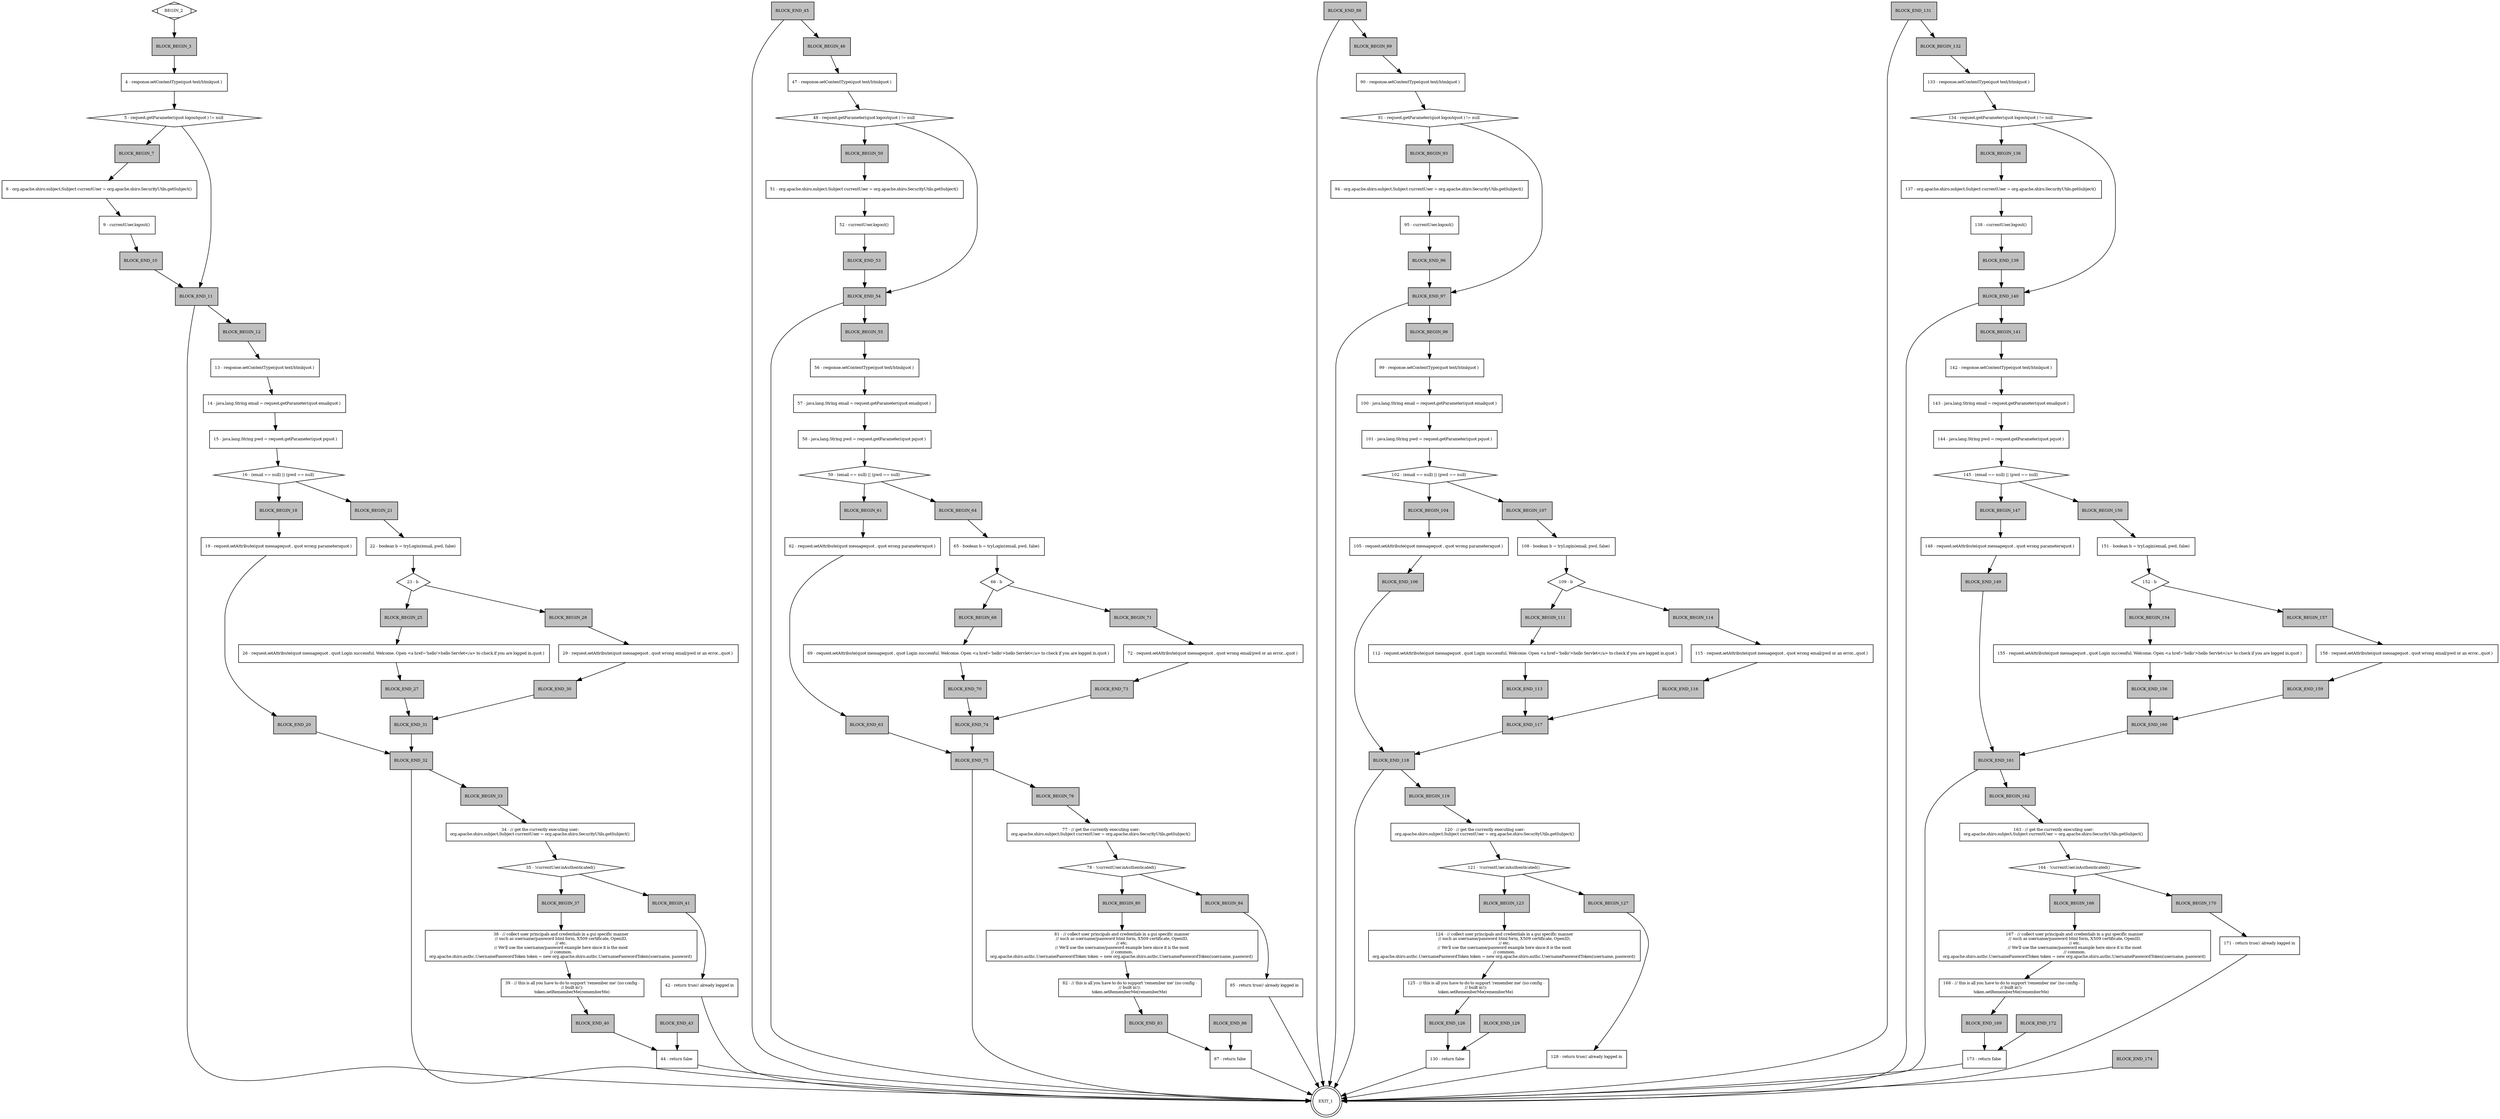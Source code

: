 digraph null { 
node [fontsize = 8];
1 [shape=Mdiamond, label="BEGIN_2 "];
2 [shape=rectangle, style=filled, fillcolor=gray, label="BLOCK_BEGIN_3 "];
3 [shape=rectangle, label="4 - response.setContentType(quot text/htmlquot ) "];
4 [shape=diamond, label="5 - request.getParameter(quot logoutquot ) != null "];
5 [shape=rectangle, style=filled, fillcolor=gray, label="BLOCK_BEGIN_7 "];
6 [shape=rectangle, label="8 - org.apache.shiro.subject.Subject currentUser = org.apache.shiro.SecurityUtils.getSubject() "];
7 [shape=rectangle, label="9 - currentUser.logout() "];
8 [shape=rectangle, style=filled, fillcolor=gray, label="BLOCK_END_10 "];
9 [shape=rectangle, style=filled, fillcolor=gray, label="BLOCK_END_11 "];
10 [shape=doublecircle, label="EXIT_1 "];
11 [shape=rectangle, style=filled, fillcolor=gray, label="BLOCK_BEGIN_12 "];
12 [shape=rectangle, label="13 - response.setContentType(quot text/htmlquot ) "];
13 [shape=rectangle, label="14 - java.lang.String email = request.getParameter(quot emailquot ) "];
14 [shape=rectangle, label="15 - java.lang.String pwd = request.getParameter(quot pquot ) "];
15 [shape=diamond, label="16 - (email == null) || (pwd == null) "];
16 [shape=rectangle, style=filled, fillcolor=gray, label="BLOCK_BEGIN_18 "];
17 [shape=rectangle, label="19 - request.setAttribute(quot messagequot , quot wrong parametersquot ) "];
18 [shape=rectangle, style=filled, fillcolor=gray, label="BLOCK_END_20 "];
19 [shape=rectangle, style=filled, fillcolor=gray, label="BLOCK_BEGIN_21 "];
20 [shape=rectangle, label="22 - boolean b = tryLogin(email, pwd, false) "];
21 [shape=diamond, label="23 - b "];
22 [shape=rectangle, style=filled, fillcolor=gray, label="BLOCK_BEGIN_25 "];
23 [shape=rectangle, label="26 - request.setAttribute(quot messagequot , quot Login successful. Welcome. Open <a href='hello'>hello Servlet</a> to check if you are logged in.quot ) "];
24 [shape=rectangle, style=filled, fillcolor=gray, label="BLOCK_END_27 "];
25 [shape=rectangle, style=filled, fillcolor=gray, label="BLOCK_BEGIN_28 "];
26 [shape=rectangle, label="29 - request.setAttribute(quot messagequot , quot wrong email/pwd or an error...quot ) "];
27 [shape=rectangle, style=filled, fillcolor=gray, label="BLOCK_END_30 "];
28 [shape=rectangle, style=filled, fillcolor=gray, label="BLOCK_END_31 "];
29 [shape=rectangle, style=filled, fillcolor=gray, label="BLOCK_END_32 "];
30 [shape=rectangle, style=filled, fillcolor=gray, label="BLOCK_BEGIN_33 "];
31 [shape=rectangle, label="34 - // get the currently executing user:
org.apache.shiro.subject.Subject currentUser = org.apache.shiro.SecurityUtils.getSubject() "];
32 [shape=diamond, label="35 - !currentUser.isAuthenticated() "];
33 [shape=rectangle, style=filled, fillcolor=gray, label="BLOCK_BEGIN_37 "];
34 [shape=rectangle, label="38 - // collect user principals and credentials in a gui specific manner
// such as username/password html form, X509 certificate, OpenID,
// etc.
// We'll use the username/password example here since it is the most
// common.
org.apache.shiro.authc.UsernamePasswordToken token = new org.apache.shiro.authc.UsernamePasswordToken(username, password) "];
35 [shape=rectangle, label="39 - // this is all you have to do to support 'remember me' (no config -
// built in!):
token.setRememberMe(rememberMe) "];
36 [shape=rectangle, style=filled, fillcolor=gray, label="BLOCK_END_40 "];
37 [shape=rectangle, style=filled, fillcolor=gray, label="BLOCK_BEGIN_41 "];
38 [shape=rectangle, label="42 - return true// already logged in
 "];
39 [shape=rectangle, style=filled, fillcolor=gray, label="BLOCK_END_43 "];
40 [shape=rectangle, label="44 - return false "];
41 [shape=rectangle, style=filled, fillcolor=gray, label="BLOCK_END_45 "];
42 [shape=rectangle, style=filled, fillcolor=gray, label="BLOCK_BEGIN_46 "];
43 [shape=rectangle, label="47 - response.setContentType(quot text/htmlquot ) "];
44 [shape=diamond, label="48 - request.getParameter(quot logoutquot ) != null "];
45 [shape=rectangle, style=filled, fillcolor=gray, label="BLOCK_BEGIN_50 "];
46 [shape=rectangle, label="51 - org.apache.shiro.subject.Subject currentUser = org.apache.shiro.SecurityUtils.getSubject() "];
47 [shape=rectangle, label="52 - currentUser.logout() "];
48 [shape=rectangle, style=filled, fillcolor=gray, label="BLOCK_END_53 "];
49 [shape=rectangle, style=filled, fillcolor=gray, label="BLOCK_END_54 "];
50 [shape=rectangle, style=filled, fillcolor=gray, label="BLOCK_BEGIN_55 "];
51 [shape=rectangle, label="56 - response.setContentType(quot text/htmlquot ) "];
52 [shape=rectangle, label="57 - java.lang.String email = request.getParameter(quot emailquot ) "];
53 [shape=rectangle, label="58 - java.lang.String pwd = request.getParameter(quot pquot ) "];
54 [shape=diamond, label="59 - (email == null) || (pwd == null) "];
55 [shape=rectangle, style=filled, fillcolor=gray, label="BLOCK_BEGIN_61 "];
56 [shape=rectangle, label="62 - request.setAttribute(quot messagequot , quot wrong parametersquot ) "];
57 [shape=rectangle, style=filled, fillcolor=gray, label="BLOCK_END_63 "];
58 [shape=rectangle, style=filled, fillcolor=gray, label="BLOCK_BEGIN_64 "];
59 [shape=rectangle, label="65 - boolean b = tryLogin(email, pwd, false) "];
60 [shape=diamond, label="66 - b "];
61 [shape=rectangle, style=filled, fillcolor=gray, label="BLOCK_BEGIN_68 "];
62 [shape=rectangle, label="69 - request.setAttribute(quot messagequot , quot Login successful. Welcome. Open <a href='hello'>hello Servlet</a> to check if you are logged in.quot ) "];
63 [shape=rectangle, style=filled, fillcolor=gray, label="BLOCK_END_70 "];
64 [shape=rectangle, style=filled, fillcolor=gray, label="BLOCK_BEGIN_71 "];
65 [shape=rectangle, label="72 - request.setAttribute(quot messagequot , quot wrong email/pwd or an error...quot ) "];
66 [shape=rectangle, style=filled, fillcolor=gray, label="BLOCK_END_73 "];
67 [shape=rectangle, style=filled, fillcolor=gray, label="BLOCK_END_74 "];
68 [shape=rectangle, style=filled, fillcolor=gray, label="BLOCK_END_75 "];
69 [shape=rectangle, style=filled, fillcolor=gray, label="BLOCK_BEGIN_76 "];
70 [shape=rectangle, label="77 - // get the currently executing user:
org.apache.shiro.subject.Subject currentUser = org.apache.shiro.SecurityUtils.getSubject() "];
71 [shape=diamond, label="78 - !currentUser.isAuthenticated() "];
72 [shape=rectangle, style=filled, fillcolor=gray, label="BLOCK_BEGIN_80 "];
73 [shape=rectangle, label="81 - // collect user principals and credentials in a gui specific manner
// such as username/password html form, X509 certificate, OpenID,
// etc.
// We'll use the username/password example here since it is the most
// common.
org.apache.shiro.authc.UsernamePasswordToken token = new org.apache.shiro.authc.UsernamePasswordToken(username, password) "];
74 [shape=rectangle, label="82 - // this is all you have to do to support 'remember me' (no config -
// built in!):
token.setRememberMe(rememberMe) "];
75 [shape=rectangle, style=filled, fillcolor=gray, label="BLOCK_END_83 "];
76 [shape=rectangle, style=filled, fillcolor=gray, label="BLOCK_BEGIN_84 "];
77 [shape=rectangle, label="85 - return true// already logged in
 "];
78 [shape=rectangle, style=filled, fillcolor=gray, label="BLOCK_END_86 "];
79 [shape=rectangle, label="87 - return false "];
80 [shape=rectangle, style=filled, fillcolor=gray, label="BLOCK_END_88 "];
81 [shape=rectangle, style=filled, fillcolor=gray, label="BLOCK_BEGIN_89 "];
82 [shape=rectangle, label="90 - response.setContentType(quot text/htmlquot ) "];
83 [shape=diamond, label="91 - request.getParameter(quot logoutquot ) != null "];
84 [shape=rectangle, style=filled, fillcolor=gray, label="BLOCK_BEGIN_93 "];
85 [shape=rectangle, label="94 - org.apache.shiro.subject.Subject currentUser = org.apache.shiro.SecurityUtils.getSubject() "];
86 [shape=rectangle, label="95 - currentUser.logout() "];
87 [shape=rectangle, style=filled, fillcolor=gray, label="BLOCK_END_96 "];
88 [shape=rectangle, style=filled, fillcolor=gray, label="BLOCK_END_97 "];
89 [shape=rectangle, style=filled, fillcolor=gray, label="BLOCK_BEGIN_98 "];
90 [shape=rectangle, label="99 - response.setContentType(quot text/htmlquot ) "];
91 [shape=rectangle, label="100 - java.lang.String email = request.getParameter(quot emailquot ) "];
92 [shape=rectangle, label="101 - java.lang.String pwd = request.getParameter(quot pquot ) "];
93 [shape=diamond, label="102 - (email == null) || (pwd == null) "];
94 [shape=rectangle, style=filled, fillcolor=gray, label="BLOCK_BEGIN_104 "];
95 [shape=rectangle, label="105 - request.setAttribute(quot messagequot , quot wrong parametersquot ) "];
96 [shape=rectangle, style=filled, fillcolor=gray, label="BLOCK_END_106 "];
97 [shape=rectangle, style=filled, fillcolor=gray, label="BLOCK_BEGIN_107 "];
98 [shape=rectangle, label="108 - boolean b = tryLogin(email, pwd, false) "];
99 [shape=diamond, label="109 - b "];
100 [shape=rectangle, style=filled, fillcolor=gray, label="BLOCK_BEGIN_111 "];
101 [shape=rectangle, label="112 - request.setAttribute(quot messagequot , quot Login successful. Welcome. Open <a href='hello'>hello Servlet</a> to check if you are logged in.quot ) "];
102 [shape=rectangle, style=filled, fillcolor=gray, label="BLOCK_END_113 "];
103 [shape=rectangle, style=filled, fillcolor=gray, label="BLOCK_BEGIN_114 "];
104 [shape=rectangle, label="115 - request.setAttribute(quot messagequot , quot wrong email/pwd or an error...quot ) "];
105 [shape=rectangle, style=filled, fillcolor=gray, label="BLOCK_END_116 "];
106 [shape=rectangle, style=filled, fillcolor=gray, label="BLOCK_END_117 "];
107 [shape=rectangle, style=filled, fillcolor=gray, label="BLOCK_END_118 "];
108 [shape=rectangle, style=filled, fillcolor=gray, label="BLOCK_BEGIN_119 "];
109 [shape=rectangle, label="120 - // get the currently executing user:
org.apache.shiro.subject.Subject currentUser = org.apache.shiro.SecurityUtils.getSubject() "];
110 [shape=diamond, label="121 - !currentUser.isAuthenticated() "];
111 [shape=rectangle, style=filled, fillcolor=gray, label="BLOCK_BEGIN_123 "];
112 [shape=rectangle, label="124 - // collect user principals and credentials in a gui specific manner
// such as username/password html form, X509 certificate, OpenID,
// etc.
// We'll use the username/password example here since it is the most
// common.
org.apache.shiro.authc.UsernamePasswordToken token = new org.apache.shiro.authc.UsernamePasswordToken(username, password) "];
113 [shape=rectangle, label="125 - // this is all you have to do to support 'remember me' (no config -
// built in!):
token.setRememberMe(rememberMe) "];
114 [shape=rectangle, style=filled, fillcolor=gray, label="BLOCK_END_126 "];
115 [shape=rectangle, style=filled, fillcolor=gray, label="BLOCK_BEGIN_127 "];
116 [shape=rectangle, label="128 - return true// already logged in
 "];
117 [shape=rectangle, style=filled, fillcolor=gray, label="BLOCK_END_129 "];
118 [shape=rectangle, label="130 - return false "];
119 [shape=rectangle, style=filled, fillcolor=gray, label="BLOCK_END_131 "];
120 [shape=rectangle, style=filled, fillcolor=gray, label="BLOCK_BEGIN_132 "];
121 [shape=rectangle, label="133 - response.setContentType(quot text/htmlquot ) "];
122 [shape=diamond, label="134 - request.getParameter(quot logoutquot ) != null "];
123 [shape=rectangle, style=filled, fillcolor=gray, label="BLOCK_BEGIN_136 "];
124 [shape=rectangle, label="137 - org.apache.shiro.subject.Subject currentUser = org.apache.shiro.SecurityUtils.getSubject() "];
125 [shape=rectangle, label="138 - currentUser.logout() "];
126 [shape=rectangle, style=filled, fillcolor=gray, label="BLOCK_END_139 "];
127 [shape=rectangle, style=filled, fillcolor=gray, label="BLOCK_END_140 "];
128 [shape=rectangle, style=filled, fillcolor=gray, label="BLOCK_BEGIN_141 "];
129 [shape=rectangle, label="142 - response.setContentType(quot text/htmlquot ) "];
130 [shape=rectangle, label="143 - java.lang.String email = request.getParameter(quot emailquot ) "];
131 [shape=rectangle, label="144 - java.lang.String pwd = request.getParameter(quot pquot ) "];
132 [shape=diamond, label="145 - (email == null) || (pwd == null) "];
133 [shape=rectangle, style=filled, fillcolor=gray, label="BLOCK_BEGIN_147 "];
134 [shape=rectangle, label="148 - request.setAttribute(quot messagequot , quot wrong parametersquot ) "];
135 [shape=rectangle, style=filled, fillcolor=gray, label="BLOCK_END_149 "];
136 [shape=rectangle, style=filled, fillcolor=gray, label="BLOCK_BEGIN_150 "];
137 [shape=rectangle, label="151 - boolean b = tryLogin(email, pwd, false) "];
138 [shape=diamond, label="152 - b "];
139 [shape=rectangle, style=filled, fillcolor=gray, label="BLOCK_BEGIN_154 "];
140 [shape=rectangle, label="155 - request.setAttribute(quot messagequot , quot Login successful. Welcome. Open <a href='hello'>hello Servlet</a> to check if you are logged in.quot ) "];
141 [shape=rectangle, style=filled, fillcolor=gray, label="BLOCK_END_156 "];
142 [shape=rectangle, style=filled, fillcolor=gray, label="BLOCK_BEGIN_157 "];
143 [shape=rectangle, label="158 - request.setAttribute(quot messagequot , quot wrong email/pwd or an error...quot ) "];
144 [shape=rectangle, style=filled, fillcolor=gray, label="BLOCK_END_159 "];
145 [shape=rectangle, style=filled, fillcolor=gray, label="BLOCK_END_160 "];
146 [shape=rectangle, style=filled, fillcolor=gray, label="BLOCK_END_161 "];
147 [shape=rectangle, style=filled, fillcolor=gray, label="BLOCK_BEGIN_162 "];
148 [shape=rectangle, label="163 - // get the currently executing user:
org.apache.shiro.subject.Subject currentUser = org.apache.shiro.SecurityUtils.getSubject() "];
149 [shape=diamond, label="164 - !currentUser.isAuthenticated() "];
150 [shape=rectangle, style=filled, fillcolor=gray, label="BLOCK_BEGIN_166 "];
151 [shape=rectangle, label="167 - // collect user principals and credentials in a gui specific manner
// such as username/password html form, X509 certificate, OpenID,
// etc.
// We'll use the username/password example here since it is the most
// common.
org.apache.shiro.authc.UsernamePasswordToken token = new org.apache.shiro.authc.UsernamePasswordToken(username, password) "];
152 [shape=rectangle, label="168 - // this is all you have to do to support 'remember me' (no config -
// built in!):
token.setRememberMe(rememberMe) "];
153 [shape=rectangle, style=filled, fillcolor=gray, label="BLOCK_END_169 "];
154 [shape=rectangle, style=filled, fillcolor=gray, label="BLOCK_BEGIN_170 "];
155 [shape=rectangle, label="171 - return true// already logged in
 "];
156 [shape=rectangle, style=filled, fillcolor=gray, label="BLOCK_END_172 "];
157 [shape=rectangle, label="173 - return false "];
158 [shape=rectangle, style=filled, fillcolor=gray, label="BLOCK_END_174 "];
1 -> 2 ;
 2 -> 3 ;
 3 -> 4 ;
 4 -> 5 ;
 5 -> 6 ;
 6 -> 7 ;
 7 -> 8 ;
 9 -> 10 ;
 9 -> 11 ;
 11 -> 12 ;
 12 -> 13 ;
 13 -> 14 ;
 14 -> 15 ;
 15 -> 16 ;
 16 -> 17 ;
 17 -> 18 ;
 15 -> 19 ;
 19 -> 20 ;
 20 -> 21 ;
 21 -> 22 ;
 22 -> 23 ;
 23 -> 24 ;
 21 -> 25 ;
 25 -> 26 ;
 26 -> 27 ;
 29 -> 10 ;
 29 -> 30 ;
 30 -> 31 ;
 31 -> 32 ;
 32 -> 33 ;
 33 -> 34 ;
 34 -> 35 ;
 35 -> 36 ;
 32 -> 37 ;
 37 -> 38 ;
 38 -> 10 ;
 40 -> 10 ;
 41 -> 10 ;
 41 -> 42 ;
 42 -> 43 ;
 43 -> 44 ;
 44 -> 45 ;
 45 -> 46 ;
 46 -> 47 ;
 47 -> 48 ;
 49 -> 10 ;
 49 -> 50 ;
 50 -> 51 ;
 51 -> 52 ;
 52 -> 53 ;
 53 -> 54 ;
 54 -> 55 ;
 55 -> 56 ;
 56 -> 57 ;
 54 -> 58 ;
 58 -> 59 ;
 59 -> 60 ;
 60 -> 61 ;
 61 -> 62 ;
 62 -> 63 ;
 60 -> 64 ;
 64 -> 65 ;
 65 -> 66 ;
 68 -> 10 ;
 68 -> 69 ;
 69 -> 70 ;
 70 -> 71 ;
 71 -> 72 ;
 72 -> 73 ;
 73 -> 74 ;
 74 -> 75 ;
 71 -> 76 ;
 76 -> 77 ;
 77 -> 10 ;
 79 -> 10 ;
 80 -> 10 ;
 80 -> 81 ;
 81 -> 82 ;
 82 -> 83 ;
 83 -> 84 ;
 84 -> 85 ;
 85 -> 86 ;
 86 -> 87 ;
 88 -> 10 ;
 88 -> 89 ;
 89 -> 90 ;
 90 -> 91 ;
 91 -> 92 ;
 92 -> 93 ;
 93 -> 94 ;
 94 -> 95 ;
 95 -> 96 ;
 93 -> 97 ;
 97 -> 98 ;
 98 -> 99 ;
 99 -> 100 ;
 100 -> 101 ;
 101 -> 102 ;
 99 -> 103 ;
 103 -> 104 ;
 104 -> 105 ;
 107 -> 10 ;
 107 -> 108 ;
 108 -> 109 ;
 109 -> 110 ;
 110 -> 111 ;
 111 -> 112 ;
 112 -> 113 ;
 113 -> 114 ;
 110 -> 115 ;
 115 -> 116 ;
 116 -> 10 ;
 118 -> 10 ;
 119 -> 10 ;
 119 -> 120 ;
 120 -> 121 ;
 121 -> 122 ;
 122 -> 123 ;
 123 -> 124 ;
 124 -> 125 ;
 125 -> 126 ;
 127 -> 10 ;
 127 -> 128 ;
 128 -> 129 ;
 129 -> 130 ;
 130 -> 131 ;
 131 -> 132 ;
 132 -> 133 ;
 133 -> 134 ;
 134 -> 135 ;
 132 -> 136 ;
 136 -> 137 ;
 137 -> 138 ;
 138 -> 139 ;
 139 -> 140 ;
 140 -> 141 ;
 138 -> 142 ;
 142 -> 143 ;
 143 -> 144 ;
 146 -> 10 ;
 146 -> 147 ;
 147 -> 148 ;
 148 -> 149 ;
 149 -> 150 ;
 150 -> 151 ;
 151 -> 152 ;
 152 -> 153 ;
 149 -> 154 ;
 154 -> 155 ;
 155 -> 10 ;
 157 -> 10 ;
 158 -> 10 ;
 8 -> 9 ;
 4 -> 9 ;
 18 -> 29 ;
 28 -> 29 ;
 24 -> 28 ;
 27 -> 28 ;
 36 -> 40 ;
 39 -> 40 ;
 48 -> 49 ;
 44 -> 49 ;
 57 -> 68 ;
 67 -> 68 ;
 63 -> 67 ;
 66 -> 67 ;
 75 -> 79 ;
 78 -> 79 ;
 87 -> 88 ;
 83 -> 88 ;
 96 -> 107 ;
 106 -> 107 ;
 102 -> 106 ;
 105 -> 106 ;
 114 -> 118 ;
 117 -> 118 ;
 126 -> 127 ;
 122 -> 127 ;
 135 -> 146 ;
 145 -> 146 ;
 141 -> 145 ;
 144 -> 145 ;
 153 -> 157 ;
 156 -> 157 ;
 
 }